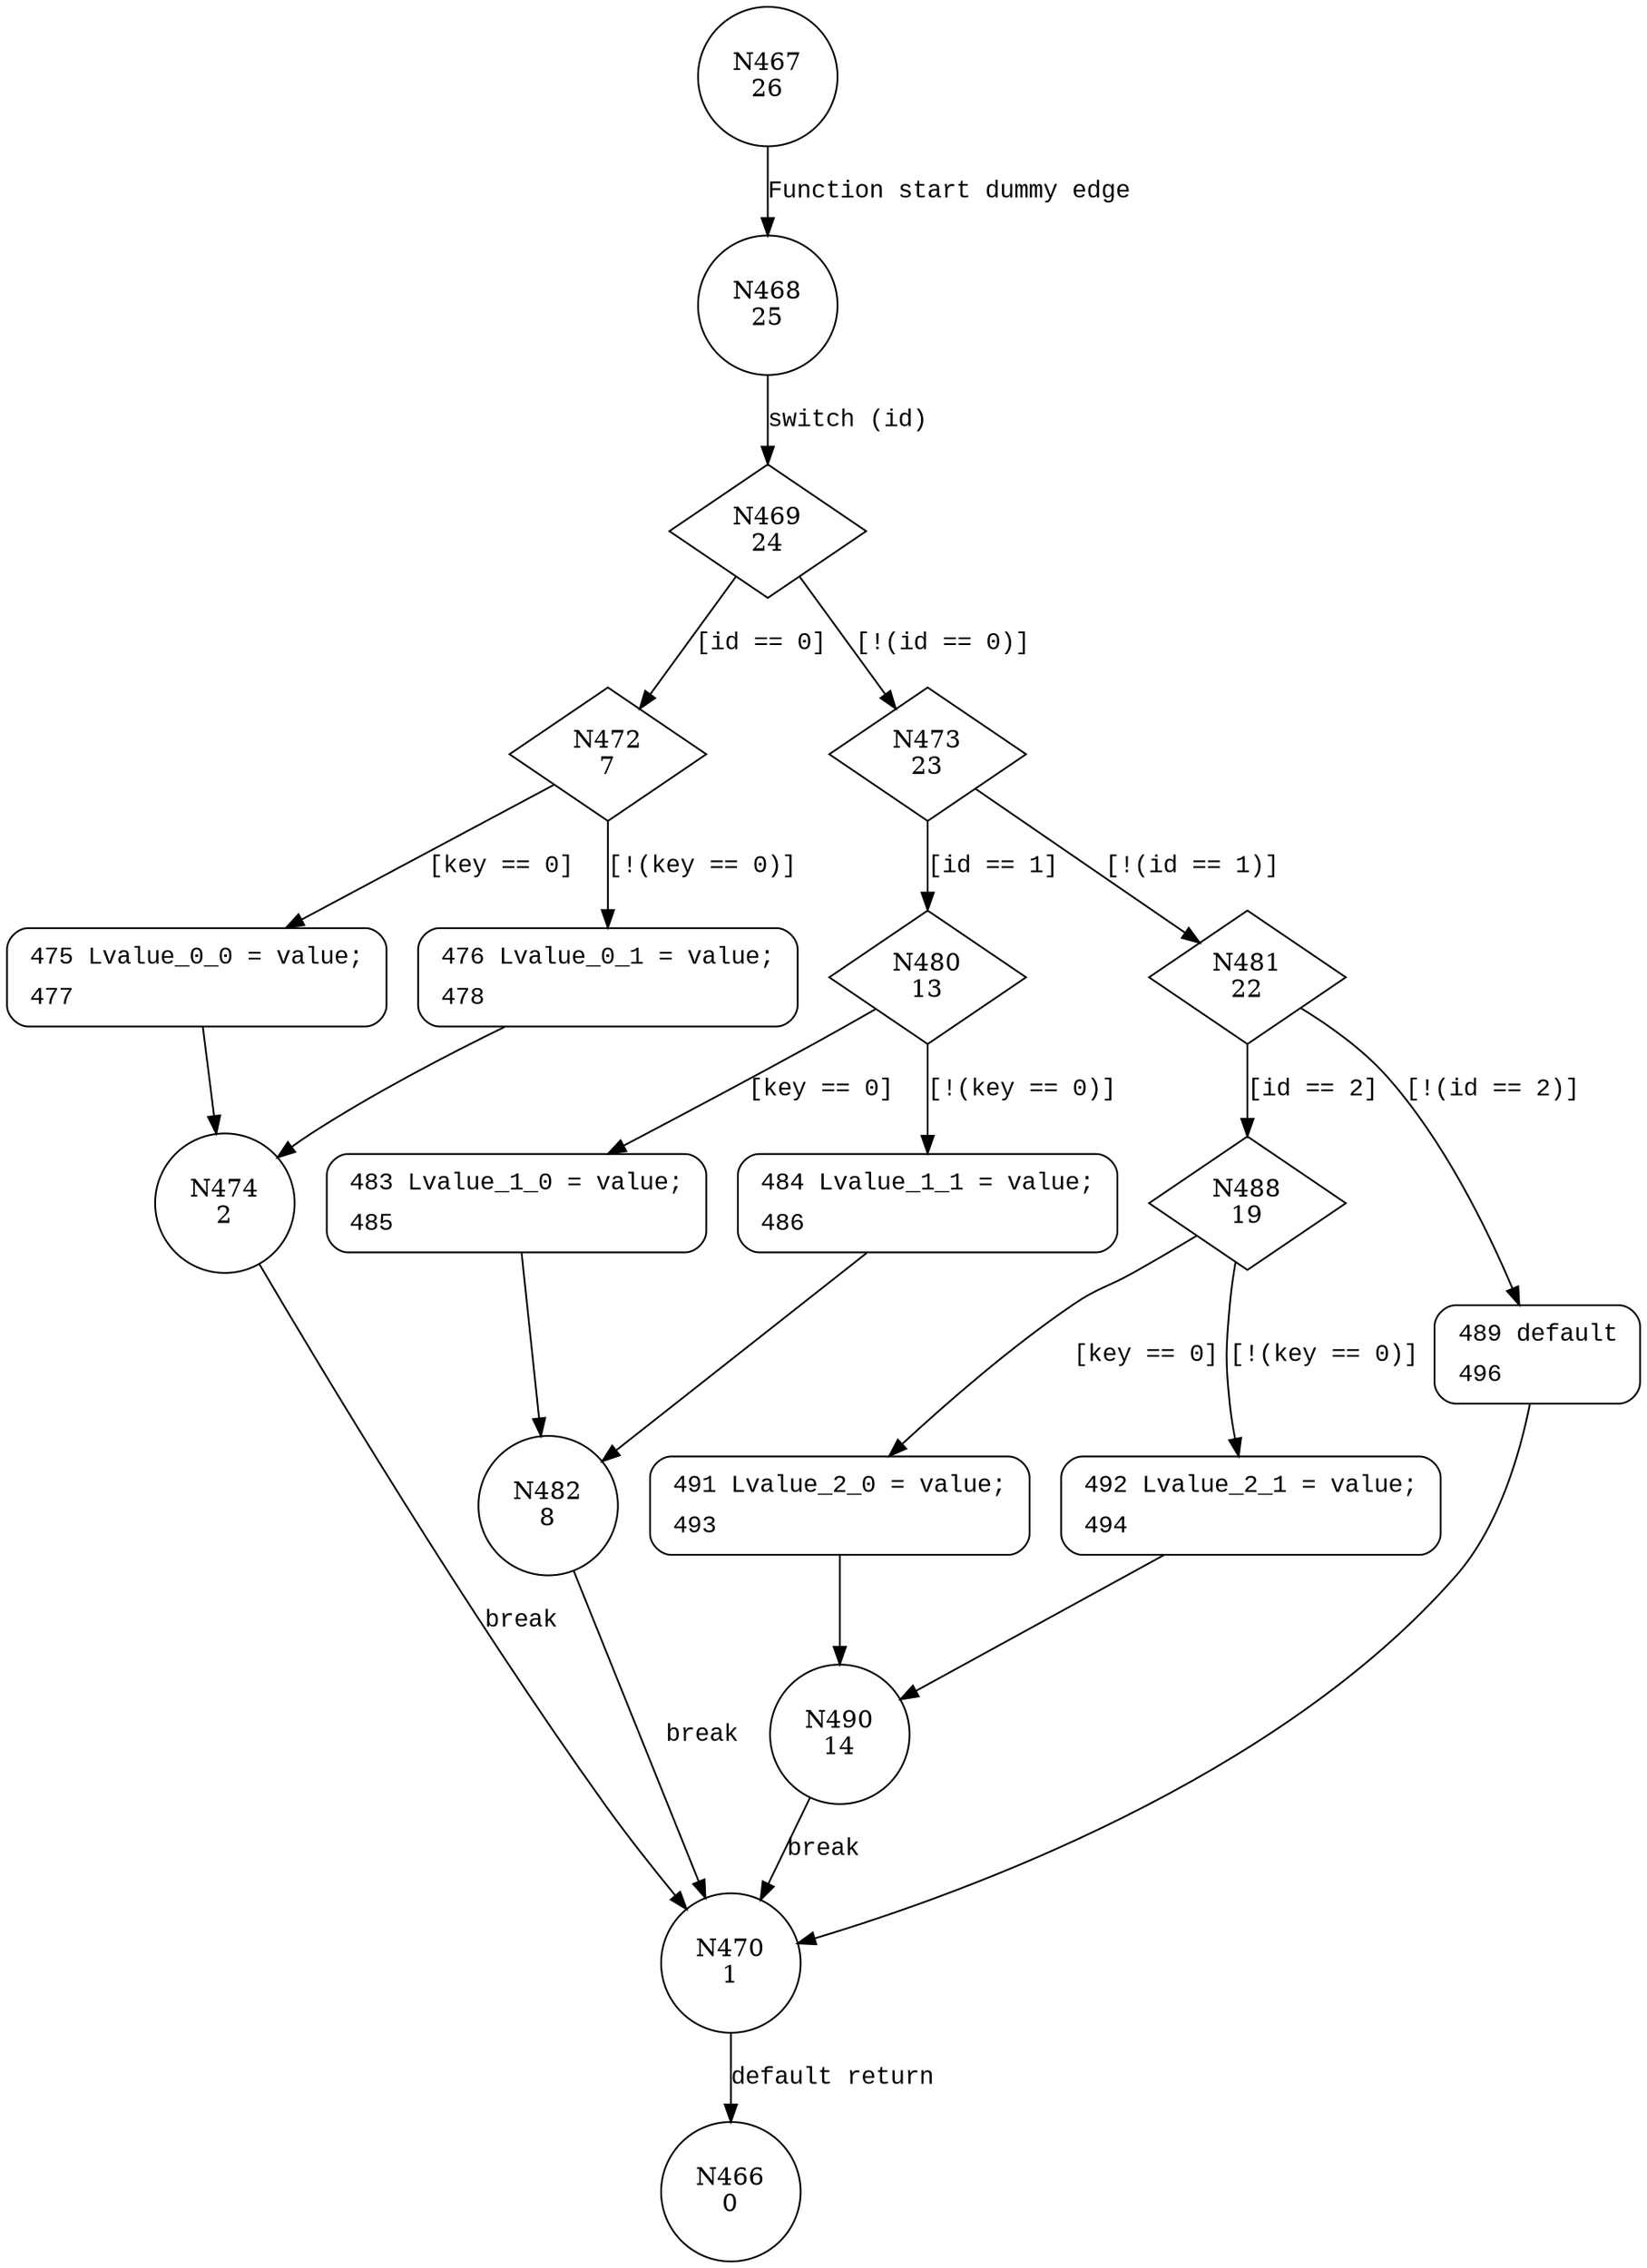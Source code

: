 digraph setLvalue {
467 [shape="circle" label="N467\n26"]
468 [shape="circle" label="N468\n25"]
469 [shape="diamond" label="N469\n24"]
472 [shape="diamond" label="N472\n7"]
473 [shape="diamond" label="N473\n23"]
480 [shape="diamond" label="N480\n13"]
481 [shape="diamond" label="N481\n22"]
488 [shape="diamond" label="N488\n19"]
489 [shape="circle" label="N489\n21"]
470 [shape="circle" label="N470\n1"]
466 [shape="circle" label="N466\n0"]
491 [shape="circle" label="N491\n16"]
492 [shape="circle" label="N492\n18"]
490 [shape="circle" label="N490\n14"]
483 [shape="circle" label="N483\n10"]
484 [shape="circle" label="N484\n12"]
482 [shape="circle" label="N482\n8"]
475 [shape="circle" label="N475\n4"]
476 [shape="circle" label="N476\n6"]
474 [shape="circle" label="N474\n2"]
489 [style="filled,bold" penwidth="1" fillcolor="white" fontname="Courier New" shape="Mrecord" label=<<table border="0" cellborder="0" cellpadding="3" bgcolor="white"><tr><td align="right">489</td><td align="left">default</td></tr><tr><td align="right">496</td><td align="left"></td></tr></table>>]
489 -> 470[label=""]
492 [style="filled,bold" penwidth="1" fillcolor="white" fontname="Courier New" shape="Mrecord" label=<<table border="0" cellborder="0" cellpadding="3" bgcolor="white"><tr><td align="right">492</td><td align="left">Lvalue_2_1 = value;</td></tr><tr><td align="right">494</td><td align="left"></td></tr></table>>]
492 -> 490[label=""]
491 [style="filled,bold" penwidth="1" fillcolor="white" fontname="Courier New" shape="Mrecord" label=<<table border="0" cellborder="0" cellpadding="3" bgcolor="white"><tr><td align="right">491</td><td align="left">Lvalue_2_0 = value;</td></tr><tr><td align="right">493</td><td align="left"></td></tr></table>>]
491 -> 490[label=""]
484 [style="filled,bold" penwidth="1" fillcolor="white" fontname="Courier New" shape="Mrecord" label=<<table border="0" cellborder="0" cellpadding="3" bgcolor="white"><tr><td align="right">484</td><td align="left">Lvalue_1_1 = value;</td></tr><tr><td align="right">486</td><td align="left"></td></tr></table>>]
484 -> 482[label=""]
483 [style="filled,bold" penwidth="1" fillcolor="white" fontname="Courier New" shape="Mrecord" label=<<table border="0" cellborder="0" cellpadding="3" bgcolor="white"><tr><td align="right">483</td><td align="left">Lvalue_1_0 = value;</td></tr><tr><td align="right">485</td><td align="left"></td></tr></table>>]
483 -> 482[label=""]
476 [style="filled,bold" penwidth="1" fillcolor="white" fontname="Courier New" shape="Mrecord" label=<<table border="0" cellborder="0" cellpadding="3" bgcolor="white"><tr><td align="right">476</td><td align="left">Lvalue_0_1 = value;</td></tr><tr><td align="right">478</td><td align="left"></td></tr></table>>]
476 -> 474[label=""]
475 [style="filled,bold" penwidth="1" fillcolor="white" fontname="Courier New" shape="Mrecord" label=<<table border="0" cellborder="0" cellpadding="3" bgcolor="white"><tr><td align="right">475</td><td align="left">Lvalue_0_0 = value;</td></tr><tr><td align="right">477</td><td align="left"></td></tr></table>>]
475 -> 474[label=""]
467 -> 468 [label="Function start dummy edge" fontname="Courier New"]
469 -> 472 [label="[id == 0]" fontname="Courier New"]
469 -> 473 [label="[!(id == 0)]" fontname="Courier New"]
473 -> 480 [label="[id == 1]" fontname="Courier New"]
473 -> 481 [label="[!(id == 1)]" fontname="Courier New"]
481 -> 488 [label="[id == 2]" fontname="Courier New"]
481 -> 489 [label="[!(id == 2)]" fontname="Courier New"]
470 -> 466 [label="default return" fontname="Courier New"]
488 -> 491 [label="[key == 0]" fontname="Courier New"]
488 -> 492 [label="[!(key == 0)]" fontname="Courier New"]
490 -> 470 [label="break" fontname="Courier New"]
480 -> 483 [label="[key == 0]" fontname="Courier New"]
480 -> 484 [label="[!(key == 0)]" fontname="Courier New"]
482 -> 470 [label="break" fontname="Courier New"]
472 -> 475 [label="[key == 0]" fontname="Courier New"]
472 -> 476 [label="[!(key == 0)]" fontname="Courier New"]
474 -> 470 [label="break" fontname="Courier New"]
468 -> 469 [label="switch (id)" fontname="Courier New"]
}